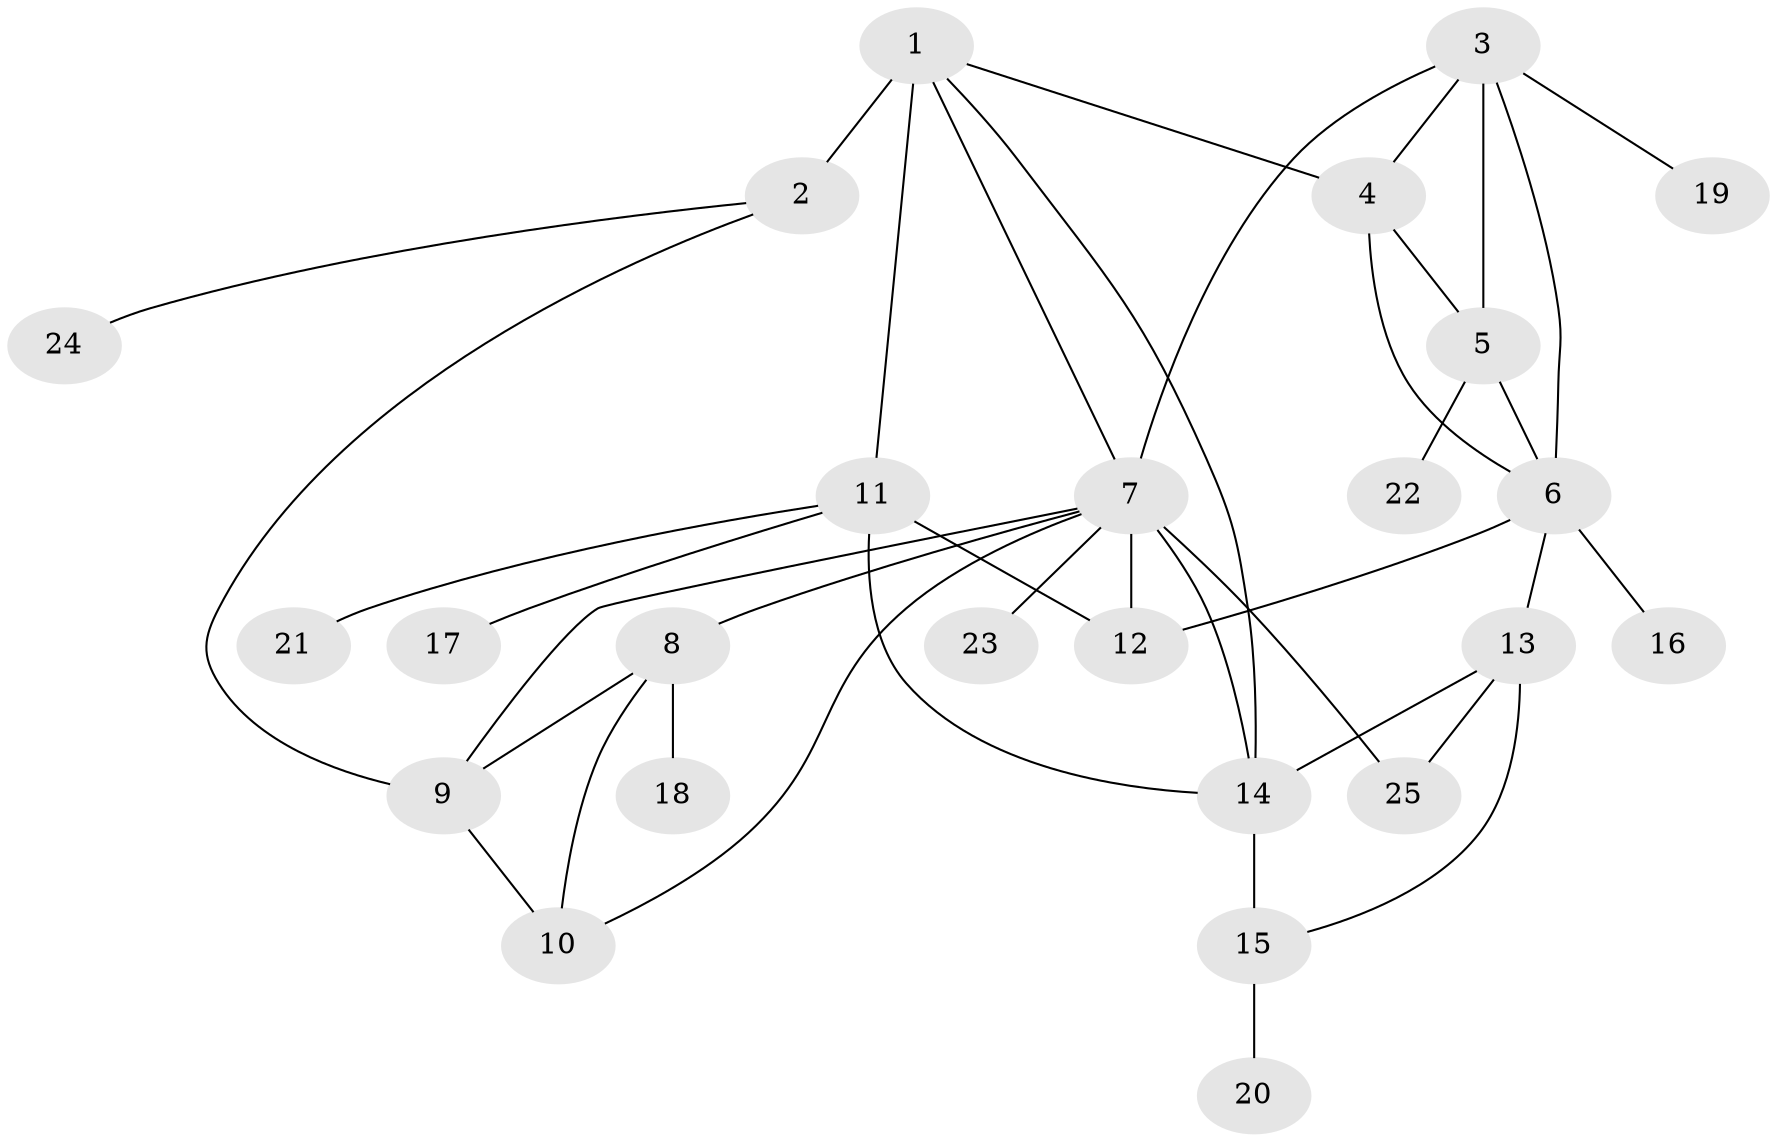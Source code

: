 // original degree distribution, {5: 0.07407407407407407, 6: 0.037037037037037035, 7: 0.024691358024691357, 8: 0.024691358024691357, 9: 0.037037037037037035, 4: 0.037037037037037035, 10: 0.012345679012345678, 3: 0.06172839506172839, 2: 0.12345679012345678, 1: 0.5679012345679012}
// Generated by graph-tools (version 1.1) at 2025/52/03/04/25 22:52:20]
// undirected, 25 vertices, 39 edges
graph export_dot {
  node [color=gray90,style=filled];
  1;
  2;
  3;
  4;
  5;
  6;
  7;
  8;
  9;
  10;
  11;
  12;
  13;
  14;
  15;
  16;
  17;
  18;
  19;
  20;
  21;
  22;
  23;
  24;
  25;
  1 -- 2 [weight=3.0];
  1 -- 4 [weight=1.0];
  1 -- 7 [weight=1.0];
  1 -- 11 [weight=1.0];
  1 -- 14 [weight=1.0];
  2 -- 9 [weight=1.0];
  2 -- 24 [weight=1.0];
  3 -- 4 [weight=1.0];
  3 -- 5 [weight=1.0];
  3 -- 6 [weight=1.0];
  3 -- 7 [weight=1.0];
  3 -- 19 [weight=1.0];
  4 -- 5 [weight=1.0];
  4 -- 6 [weight=1.0];
  5 -- 6 [weight=1.0];
  5 -- 22 [weight=1.0];
  6 -- 12 [weight=1.0];
  6 -- 13 [weight=1.0];
  6 -- 16 [weight=1.0];
  7 -- 8 [weight=1.0];
  7 -- 9 [weight=1.0];
  7 -- 10 [weight=1.0];
  7 -- 12 [weight=3.0];
  7 -- 14 [weight=1.0];
  7 -- 23 [weight=1.0];
  7 -- 25 [weight=1.0];
  8 -- 9 [weight=1.0];
  8 -- 10 [weight=1.0];
  8 -- 18 [weight=1.0];
  9 -- 10 [weight=1.0];
  11 -- 12 [weight=3.0];
  11 -- 14 [weight=2.0];
  11 -- 17 [weight=1.0];
  11 -- 21 [weight=1.0];
  13 -- 14 [weight=2.0];
  13 -- 15 [weight=1.0];
  13 -- 25 [weight=1.0];
  14 -- 15 [weight=5.0];
  15 -- 20 [weight=1.0];
}
